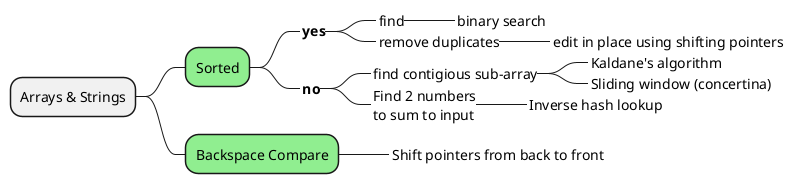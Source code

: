 @startmindmap

+ Arrays & Strings
++[#lightgreen] Sorted
+++_ **yes**
++++_ find
+++++_ binary search
++++_ remove duplicates
+++++_ edit in place using shifting pointers
+++_ **no**
++++_ find contigious sub-array
+++++_ Kaldane's algorithm
+++++_ Sliding window (concertina)
++++_ Find 2 numbers\nto sum to input
+++++_ Inverse hash lookup
++[#lightgreen] Backspace Compare
+++_ Shift pointers from back to front

@endmindmap

